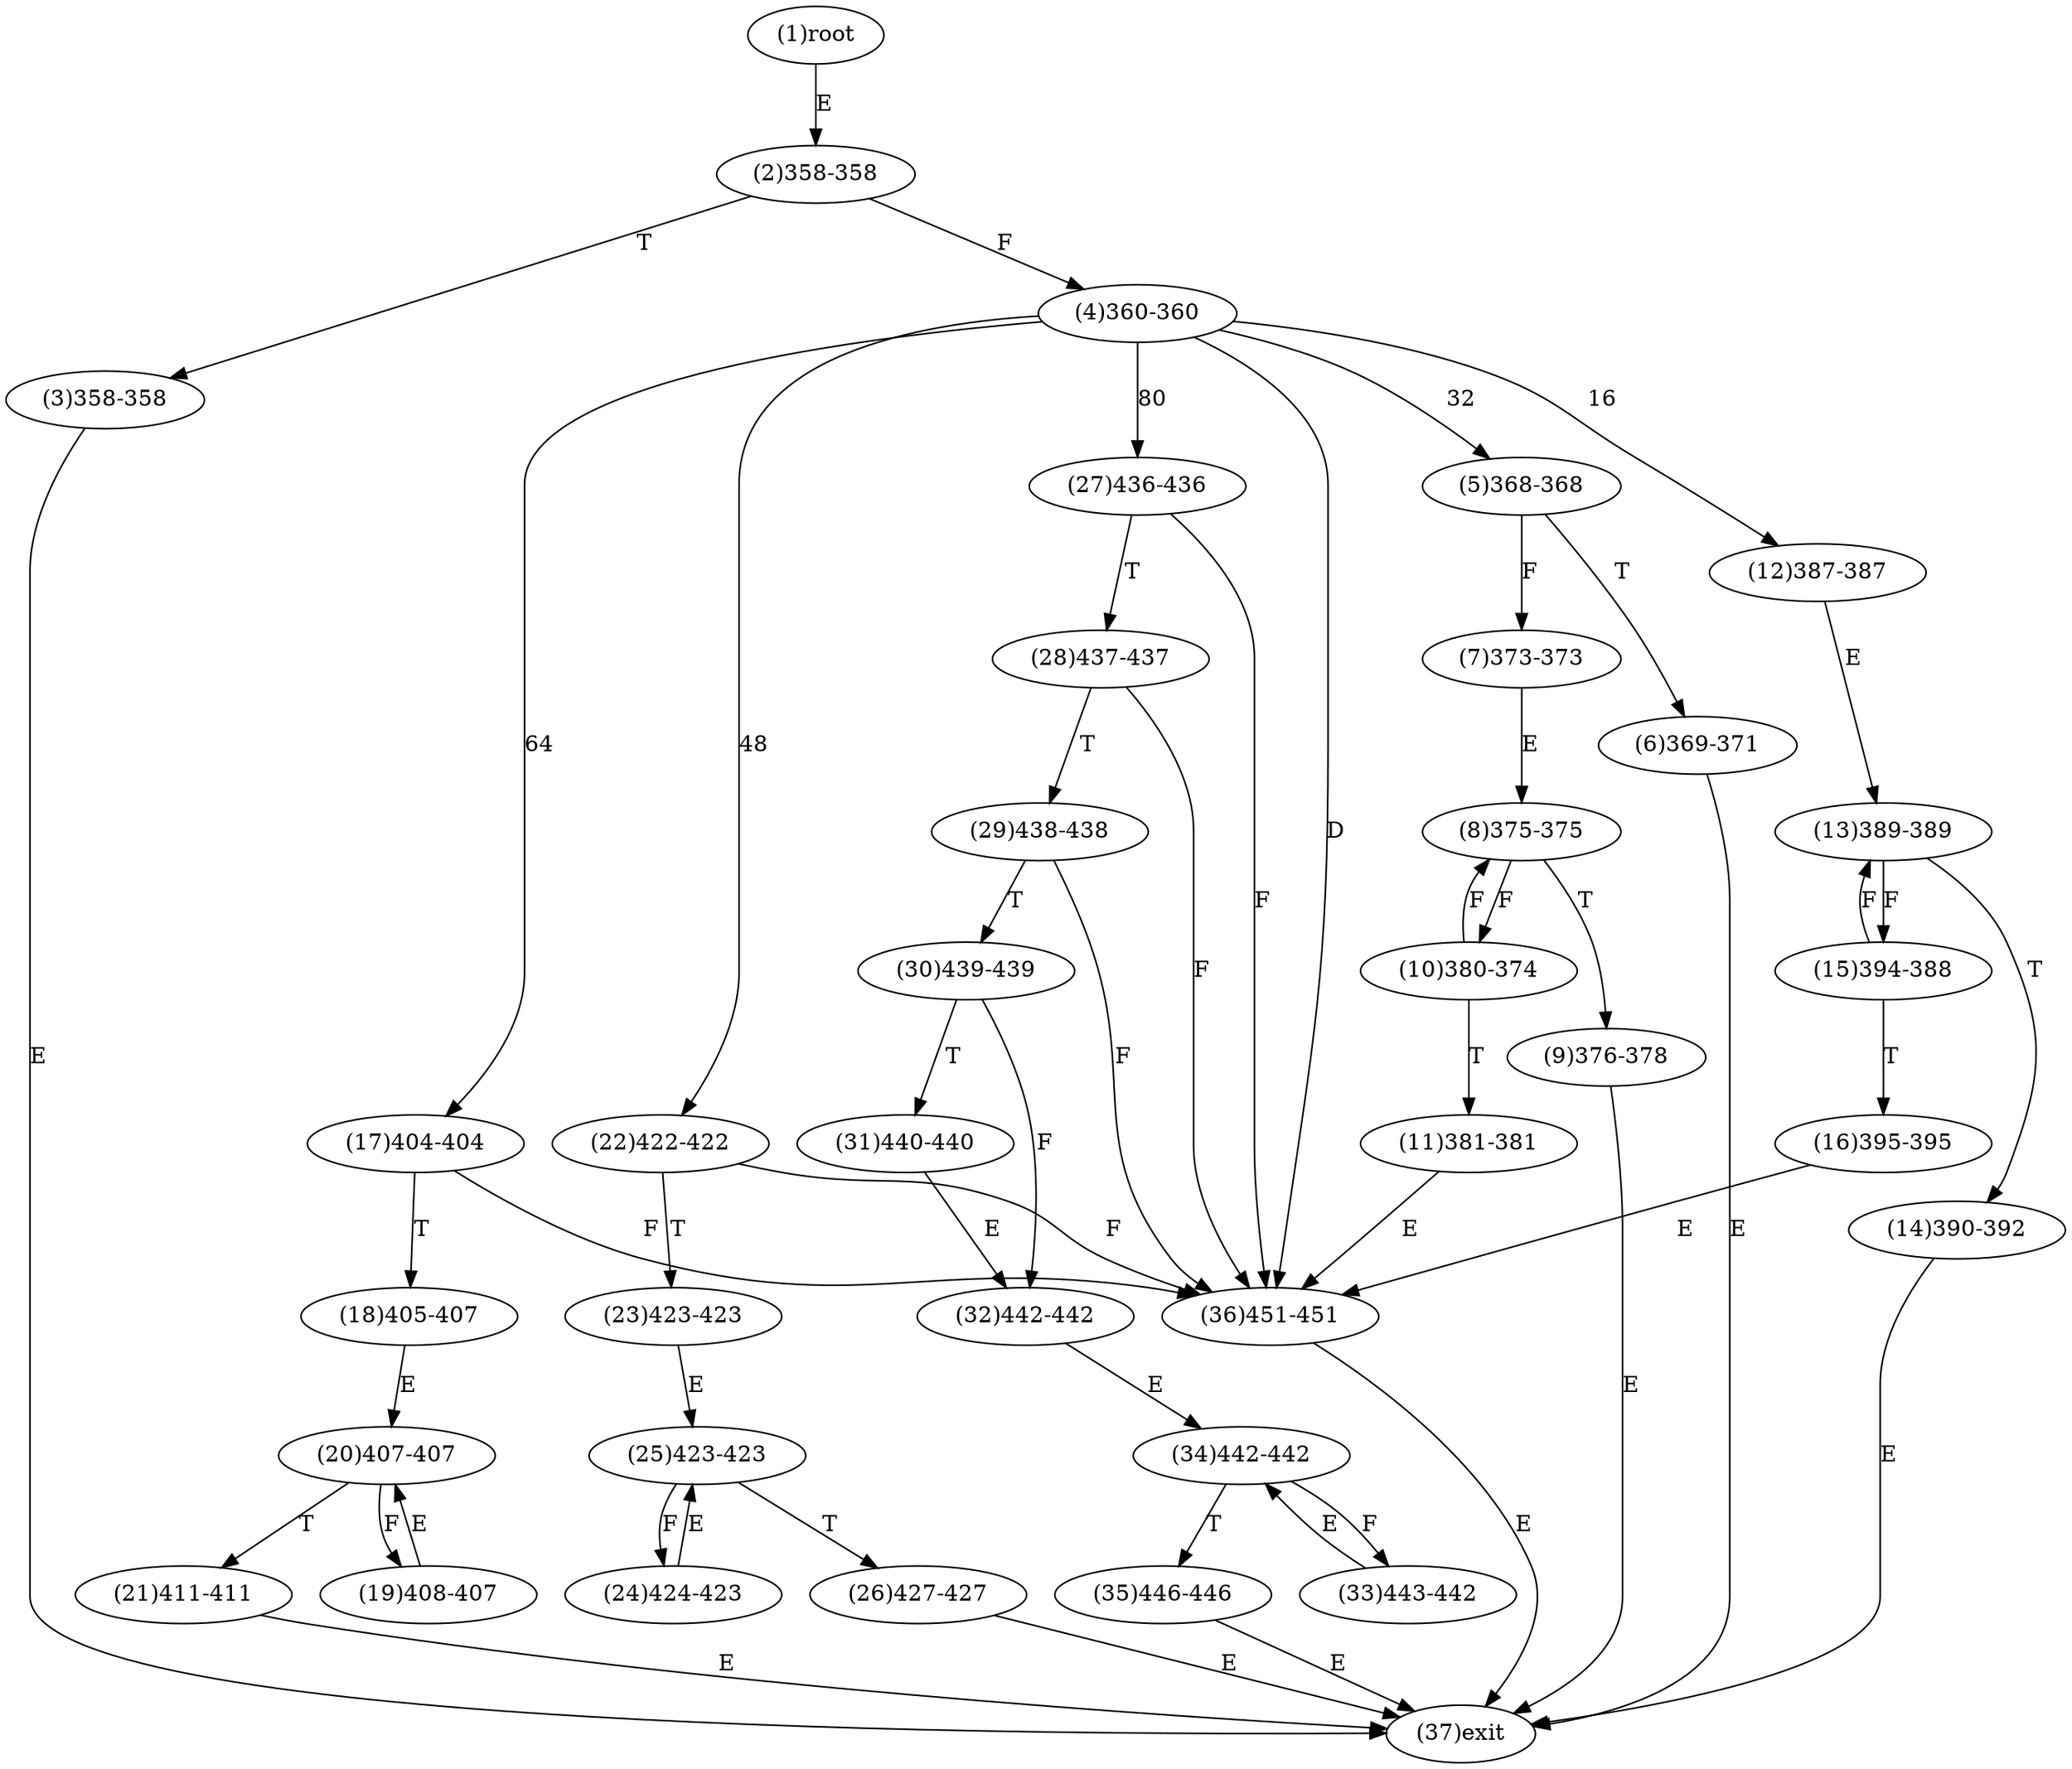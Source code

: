 digraph "" { 
1[ label="(1)root"];
2[ label="(2)358-358"];
3[ label="(3)358-358"];
4[ label="(4)360-360"];
5[ label="(5)368-368"];
6[ label="(6)369-371"];
7[ label="(7)373-373"];
8[ label="(8)375-375"];
9[ label="(9)376-378"];
10[ label="(10)380-374"];
11[ label="(11)381-381"];
12[ label="(12)387-387"];
13[ label="(13)389-389"];
14[ label="(14)390-392"];
15[ label="(15)394-388"];
17[ label="(17)404-404"];
16[ label="(16)395-395"];
19[ label="(19)408-407"];
18[ label="(18)405-407"];
21[ label="(21)411-411"];
20[ label="(20)407-407"];
23[ label="(23)423-423"];
22[ label="(22)422-422"];
25[ label="(25)423-423"];
24[ label="(24)424-423"];
27[ label="(27)436-436"];
26[ label="(26)427-427"];
29[ label="(29)438-438"];
28[ label="(28)437-437"];
31[ label="(31)440-440"];
30[ label="(30)439-439"];
34[ label="(34)442-442"];
35[ label="(35)446-446"];
32[ label="(32)442-442"];
33[ label="(33)443-442"];
36[ label="(36)451-451"];
37[ label="(37)exit"];
1->2[ label="E"];
2->4[ label="F"];
2->3[ label="T"];
3->37[ label="E"];
4->12[ label="16"];
4->5[ label="32"];
4->22[ label="48"];
4->17[ label="64"];
4->27[ label="80"];
4->36[ label="D"];
5->7[ label="F"];
5->6[ label="T"];
6->37[ label="E"];
7->8[ label="E"];
8->10[ label="F"];
8->9[ label="T"];
9->37[ label="E"];
10->8[ label="F"];
10->11[ label="T"];
11->36[ label="E"];
12->13[ label="E"];
13->15[ label="F"];
13->14[ label="T"];
14->37[ label="E"];
15->13[ label="F"];
15->16[ label="T"];
16->36[ label="E"];
17->36[ label="F"];
17->18[ label="T"];
18->20[ label="E"];
19->20[ label="E"];
20->19[ label="F"];
20->21[ label="T"];
21->37[ label="E"];
22->36[ label="F"];
22->23[ label="T"];
23->25[ label="E"];
24->25[ label="E"];
25->24[ label="F"];
25->26[ label="T"];
26->37[ label="E"];
27->36[ label="F"];
27->28[ label="T"];
28->36[ label="F"];
28->29[ label="T"];
29->36[ label="F"];
29->30[ label="T"];
30->32[ label="F"];
30->31[ label="T"];
31->32[ label="E"];
32->34[ label="E"];
33->34[ label="E"];
34->33[ label="F"];
34->35[ label="T"];
35->37[ label="E"];
36->37[ label="E"];
}